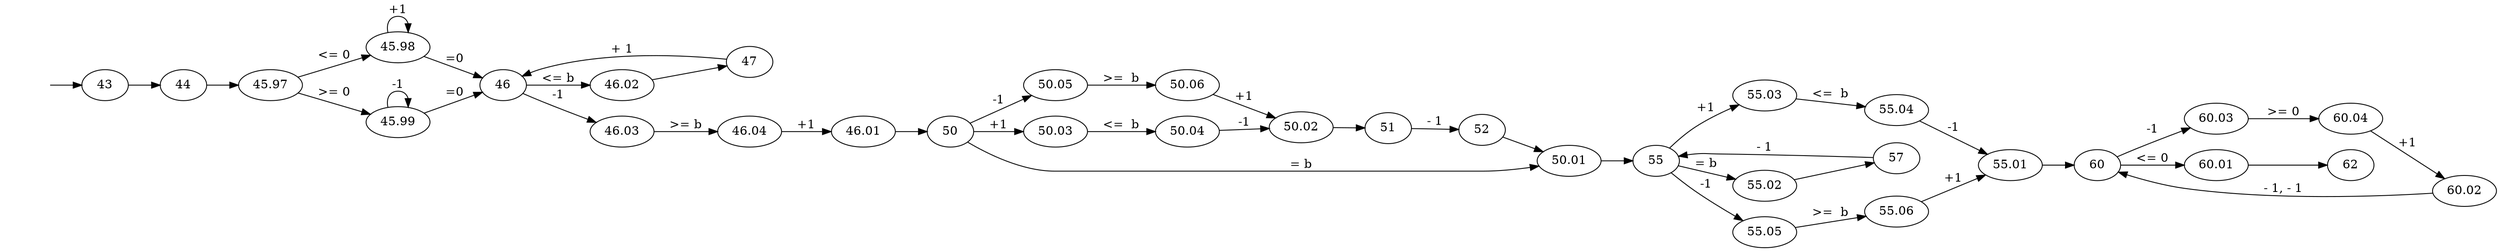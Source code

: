 digraph G {
		rankdir=LR
		Q0[label="43"];
		Q1[label="44"];
		Q2[label="46"];
		Q3[label="45.97"];
		Q4[label="45.98"];
		Q5[label="45.99"];
		Q6[label="46.02"];
		Q7[label="47"];
		Q8[label="46.03"];
		Q9[label="46.04"];
		Q10[label="46.01"];
		Q11[label="50"];
		Q12[label="50.02"];
		Q13[label="51"];
		Q14[label="52"];
		Q15[label="50.03"];
		Q16[label="50.04"];
		Q17[label="50.05"];
		Q18[label="50.06"];
		Q19[label="50.01"];
		Q20[label="55"];
		Q21[label="55.02"];
		Q22[label="57"];
		Q23[label="55.03"];
		Q24[label="55.04"];
		Q25[label="55.05"];
		Q26[label="55.06"];
		Q27[label="55.01"];
		Q28[label="60"];
		Q29[label="60.02"];
		Q30[label="60.03"];
		Q31[label="60.04"];
		Q32[label="60.01"];
		Q33[label="62"];
		Qi[style=invis];
		Qi -> Q0 [label=""]
		Q0 -> Q1 [label=""]
		Q3 -> Q4 [label="<= 0"]
		Q4 -> Q4 [label="+1"]
		Q4 -> Q2 [label="=0"]
		Q3 -> Q5 [label=">= 0"]
		Q5 -> Q5 [label="-1"]
		Q5 -> Q2 [label="=0"]
		Q1 -> Q3 [label=""]
		Q6 -> Q7 [label=""]
		Q7 -> Q2 [label="+ 1"]
		Q2 -> Q6 [label="<= b"]
		Q2 -> Q8 [label="-1"]
		Q8 -> Q9 [label=">= b"]
		Q9 -> Q10 [label="+1"]
		Q10 -> Q11 [label=""]
		Q12 -> Q13 [label=""]
		Q13 -> Q14 [label="- 1"]
		Q14 -> Q19 [label=""]
		Q11 -> Q15 [label="+1"]
		Q15 -> Q16 [label="<=  b"]
		Q16 -> Q12 [label="-1"]
		Q11 -> Q17 [label="-1"]
		Q17 -> Q18 [label=">=  b"]
		Q18 -> Q12 [label="+1"]
		Q11 -> Q19 [label="= b"]
		Q19 -> Q20 [label=""]
		Q21 -> Q22 [label=""]
		Q22 -> Q20 [label="- 1"]
		Q20 -> Q21 [label="= b"]
		Q20 -> Q23 [label="+1"]
		Q23 -> Q24 [label="<=  b"]
		Q24 -> Q27 [label="-1"]
		Q20 -> Q25 [label="-1"]
		Q25 -> Q26 [label=">=  b"]
		Q26 -> Q27 [label="+1"]
		Q27 -> Q28 [label=""]
		Q29 -> Q28 [label="- 1, - 1"]
		Q28 -> Q30 [label="-1"]
		Q30 -> Q31 [label=">= 0"]
		Q31 -> Q29 [label="+1"]
		Q28 -> Q32 [label="<= 0"]
		Q32 -> Q33 [label=""]
		
}